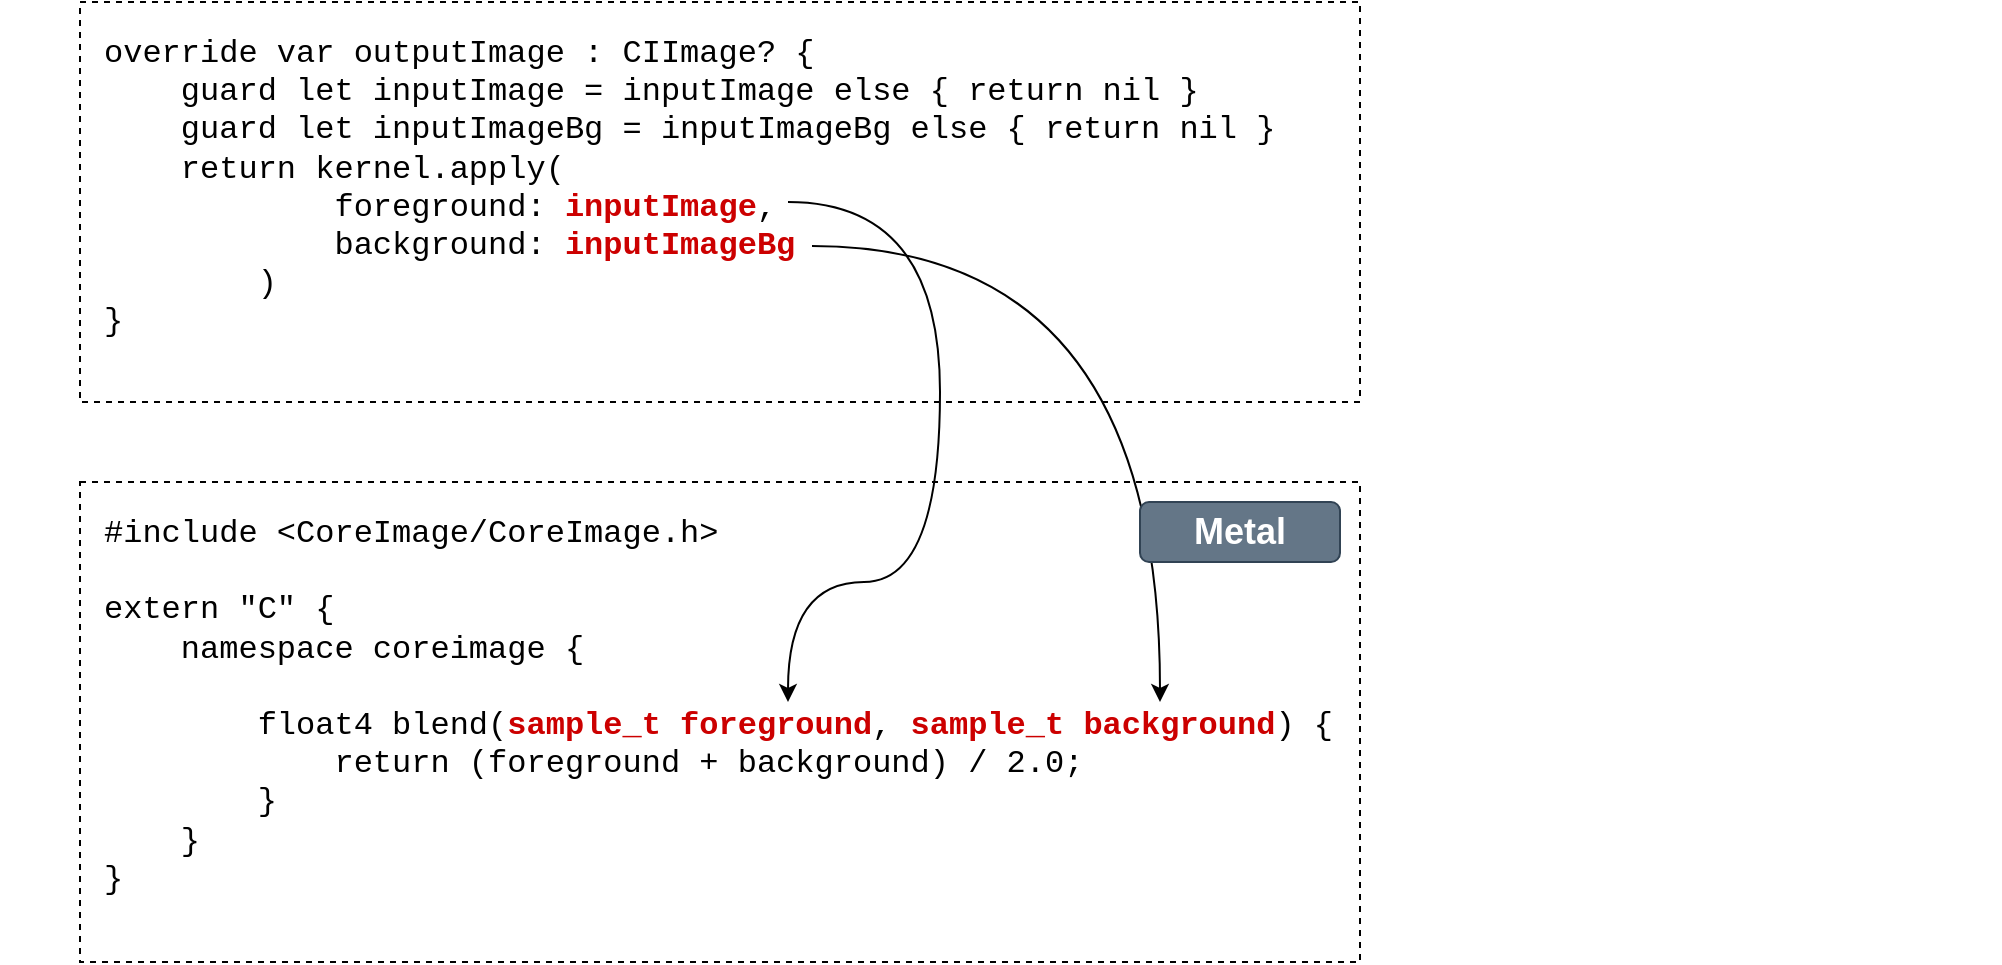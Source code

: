 <mxfile version="21.1.2" type="device">
  <diagram name="ページ1" id="mtlcL68E5AI3Iho4TW-G">
    <mxGraphModel dx="1418" dy="775" grid="1" gridSize="10" guides="1" tooltips="1" connect="1" arrows="1" fold="1" page="1" pageScale="1" pageWidth="1169" pageHeight="827" math="0" shadow="0">
      <root>
        <mxCell id="0" />
        <mxCell id="1" parent="0" />
        <mxCell id="FA3oHlo-k9jTL-22j6KL-1" value="&lt;div&gt;override var outputImage : CIImage? {&lt;/div&gt;&lt;div&gt;&amp;nbsp; &amp;nbsp; guard let inputImage = inputImage else { return nil }&lt;/div&gt;&lt;div&gt;&amp;nbsp; &amp;nbsp; guard let inputImageBg = inputImageBg else { return nil }&lt;/div&gt;&lt;div&gt;&amp;nbsp; &amp;nbsp; return kernel.apply(&lt;/div&gt;&lt;div&gt;&amp;nbsp; &amp;nbsp; &amp;nbsp; &amp;nbsp; &amp;nbsp; &amp;nbsp; foreground: &lt;b&gt;&lt;font color=&quot;#cc0000&quot;&gt;inputImage&lt;/font&gt;&lt;/b&gt;,&lt;/div&gt;&lt;div&gt;&amp;nbsp; &amp;nbsp; &amp;nbsp; &amp;nbsp; &amp;nbsp; &amp;nbsp; background: &lt;font color=&quot;#cc0000&quot;&gt;&lt;b&gt;inputImageBg&lt;/b&gt;&lt;/font&gt;&lt;/div&gt;&lt;div&gt;&amp;nbsp; &amp;nbsp; &amp;nbsp; &amp;nbsp; )&lt;/div&gt;&lt;div&gt;}&lt;/div&gt;" style="rounded=0;whiteSpace=wrap;html=1;align=left;fontSize=16;fontFamily=Courier New;verticalAlign=top;spacingLeft=10;spacingTop=10;dashed=1;" vertex="1" parent="1">
          <mxGeometry x="40" width="640" height="200" as="geometry" />
        </mxCell>
        <mxCell id="FA3oHlo-k9jTL-22j6KL-2" value="&lt;div style=&quot;&quot;&gt;&lt;div style=&quot;&quot;&gt;&lt;div&gt;#include &amp;lt;CoreImage/CoreImage.h&amp;gt;&lt;/div&gt;&lt;div&gt;&lt;br&gt;&lt;/div&gt;&lt;div&gt;extern &quot;C&quot; {&lt;/div&gt;&lt;div&gt;&amp;nbsp; &amp;nbsp; namespace coreimage {&lt;/div&gt;&lt;div&gt;&lt;br&gt;&lt;/div&gt;&lt;div&gt;&amp;nbsp; &amp;nbsp; &amp;nbsp; &amp;nbsp; float4 blend(&lt;b&gt;&lt;font color=&quot;#cc0000&quot;&gt;sample_t foreground&lt;/font&gt;&lt;/b&gt;, &lt;b&gt;&lt;font color=&quot;#cc0000&quot;&gt;sample_t background&lt;/font&gt;&lt;/b&gt;) {&lt;/div&gt;&lt;div&gt;&amp;nbsp; &amp;nbsp; &amp;nbsp; &amp;nbsp; &amp;nbsp; &amp;nbsp; return (foreground + background) / 2.0;&lt;/div&gt;&lt;div&gt;&amp;nbsp; &amp;nbsp; &amp;nbsp; &amp;nbsp; }&lt;/div&gt;&lt;div&gt;&amp;nbsp; &amp;nbsp; }&lt;/div&gt;&lt;div&gt;}&lt;/div&gt;&lt;/div&gt;&lt;/div&gt;" style="rounded=0;whiteSpace=wrap;html=1;align=left;horizontal=1;verticalAlign=top;fontSize=16;fontFamily=Courier New;spacingLeft=10;spacingTop=10;dashed=1;" vertex="1" parent="1">
          <mxGeometry x="40" y="240" width="640" height="240" as="geometry" />
        </mxCell>
        <mxCell id="FA3oHlo-k9jTL-22j6KL-3" style="edgeStyle=orthogonalEdgeStyle;rounded=0;orthogonalLoop=1;jettySize=auto;html=1;entryX=0.5;entryY=0;entryDx=0;entryDy=0;curved=1;" edge="1" parent="1" source="FA3oHlo-k9jTL-22j6KL-4" target="FA3oHlo-k9jTL-22j6KL-5">
          <mxGeometry relative="1" as="geometry" />
        </mxCell>
        <mxCell id="FA3oHlo-k9jTL-22j6KL-4" value="" style="rounded=0;whiteSpace=wrap;html=1;strokeColor=none;fillColor=none;" vertex="1" parent="1">
          <mxGeometry x="386" y="112" width="20" height="20" as="geometry" />
        </mxCell>
        <mxCell id="FA3oHlo-k9jTL-22j6KL-5" value="" style="rounded=0;whiteSpace=wrap;html=1;strokeColor=none;fillColor=none;" vertex="1" parent="1">
          <mxGeometry x="570" y="350" width="20" height="20" as="geometry" />
        </mxCell>
        <mxCell id="FA3oHlo-k9jTL-22j6KL-6" value="Metal" style="rounded=1;whiteSpace=wrap;html=1;fontStyle=1;fontSize=18;fillColor=#647687;fontColor=#ffffff;strokeColor=#314354;" vertex="1" parent="1">
          <mxGeometry x="570" y="250" width="100" height="30" as="geometry" />
        </mxCell>
        <mxCell id="FA3oHlo-k9jTL-22j6KL-7" value="" style="rounded=0;whiteSpace=wrap;html=1;fillColor=none;strokeColor=none;" vertex="1" parent="1">
          <mxGeometry width="40" height="40" as="geometry" />
        </mxCell>
        <mxCell id="FA3oHlo-k9jTL-22j6KL-8" value="" style="rounded=0;whiteSpace=wrap;html=1;fillColor=none;strokeColor=none;" vertex="1" parent="1">
          <mxGeometry x="960" width="40" height="40" as="geometry" />
        </mxCell>
        <mxCell id="FA3oHlo-k9jTL-22j6KL-9" style="edgeStyle=orthogonalEdgeStyle;rounded=0;orthogonalLoop=1;jettySize=auto;html=1;entryX=0.5;entryY=0;entryDx=0;entryDy=0;curved=1;" edge="1" parent="1" source="FA3oHlo-k9jTL-22j6KL-10" target="FA3oHlo-k9jTL-22j6KL-11">
          <mxGeometry relative="1" as="geometry">
            <Array as="points">
              <mxPoint x="470" y="100" />
              <mxPoint x="470" y="290" />
              <mxPoint x="394" y="290" />
            </Array>
          </mxGeometry>
        </mxCell>
        <mxCell id="FA3oHlo-k9jTL-22j6KL-10" value="" style="rounded=0;whiteSpace=wrap;html=1;strokeColor=none;fillColor=none;" vertex="1" parent="1">
          <mxGeometry x="374" y="95" width="20" height="20" as="geometry" />
        </mxCell>
        <mxCell id="FA3oHlo-k9jTL-22j6KL-11" value="" style="rounded=0;whiteSpace=wrap;html=1;strokeColor=none;fillColor=none;" vertex="1" parent="1">
          <mxGeometry x="384" y="350" width="20" height="20" as="geometry" />
        </mxCell>
      </root>
    </mxGraphModel>
  </diagram>
</mxfile>
